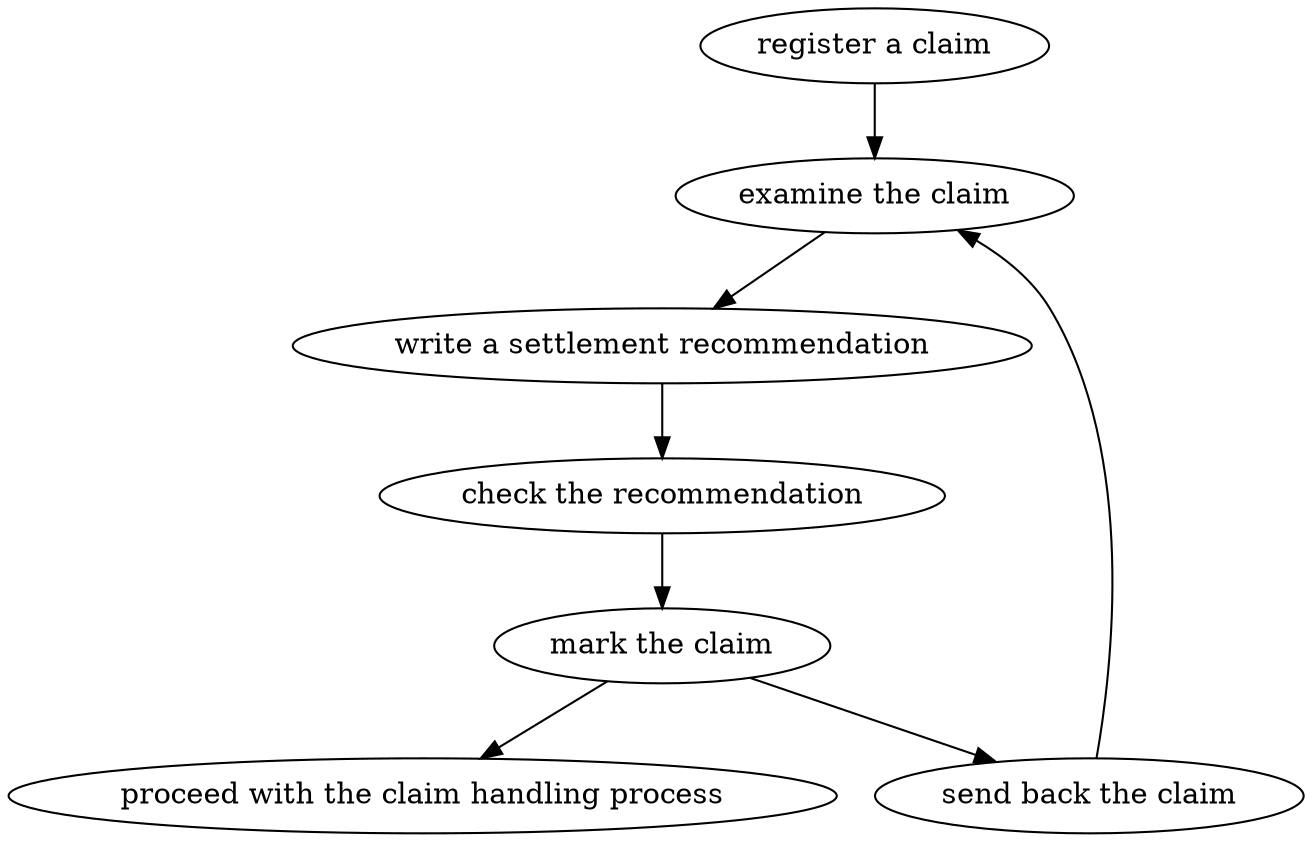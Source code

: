 strict digraph "doc-3.3" {
	graph [name="doc-3.3"];
	"register a claim"	[attrs="{'type': 'Activity', 'label': 'register a claim'}"];
	"examine the claim"	[attrs="{'type': 'Activity', 'label': 'examine the claim'}"];
	"register a claim" -> "examine the claim"	[attrs="{'type': 'flow', 'label': 'flow'}"];
	"write a settlement recommendation"	[attrs="{'type': 'Activity', 'label': 'write a settlement recommendation'}"];
	"examine the claim" -> "write a settlement recommendation"	[attrs="{'type': 'flow', 'label': 'flow'}"];
	"check the recommendation"	[attrs="{'type': 'Activity', 'label': 'check the recommendation'}"];
	"write a settlement recommendation" -> "check the recommendation"	[attrs="{'type': 'flow', 'label': 'flow'}"];
	"mark the claim"	[attrs="{'type': 'Activity', 'label': 'mark the claim'}"];
	"check the recommendation" -> "mark the claim"	[attrs="{'type': 'flow', 'label': 'flow'}"];
	"send back the claim"	[attrs="{'type': 'Activity', 'label': 'send back the claim'}"];
	"mark the claim" -> "send back the claim"	[attrs="{'type': 'flow', 'label': 'flow'}"];
	"proceed with the claim handling process"	[attrs="{'type': 'Activity', 'label': 'proceed with the claim handling process'}"];
	"mark the claim" -> "proceed with the claim handling process"	[attrs="{'type': 'flow', 'label': 'flow'}"];
	"send back the claim" -> "examine the claim"	[attrs="{'type': 'flow', 'label': 'flow'}"];
}
